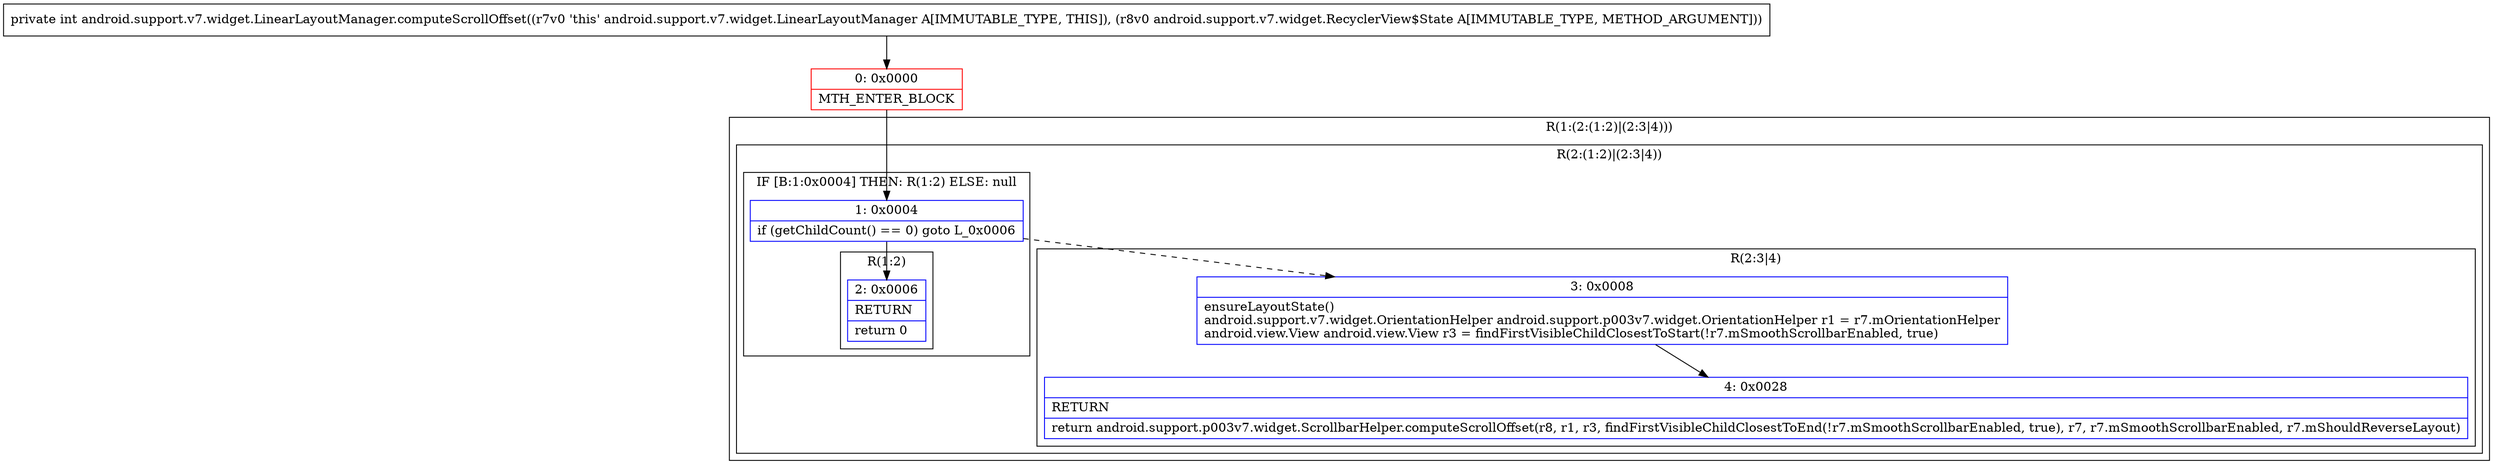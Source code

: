 digraph "CFG forandroid.support.v7.widget.LinearLayoutManager.computeScrollOffset(Landroid\/support\/v7\/widget\/RecyclerView$State;)I" {
subgraph cluster_Region_1996039202 {
label = "R(1:(2:(1:2)|(2:3|4)))";
node [shape=record,color=blue];
subgraph cluster_Region_80480870 {
label = "R(2:(1:2)|(2:3|4))";
node [shape=record,color=blue];
subgraph cluster_IfRegion_763411 {
label = "IF [B:1:0x0004] THEN: R(1:2) ELSE: null";
node [shape=record,color=blue];
Node_1 [shape=record,label="{1\:\ 0x0004|if (getChildCount() == 0) goto L_0x0006\l}"];
subgraph cluster_Region_1252120260 {
label = "R(1:2)";
node [shape=record,color=blue];
Node_2 [shape=record,label="{2\:\ 0x0006|RETURN\l|return 0\l}"];
}
}
subgraph cluster_Region_292037008 {
label = "R(2:3|4)";
node [shape=record,color=blue];
Node_3 [shape=record,label="{3\:\ 0x0008|ensureLayoutState()\landroid.support.v7.widget.OrientationHelper android.support.p003v7.widget.OrientationHelper r1 = r7.mOrientationHelper\landroid.view.View android.view.View r3 = findFirstVisibleChildClosestToStart(!r7.mSmoothScrollbarEnabled, true)\l}"];
Node_4 [shape=record,label="{4\:\ 0x0028|RETURN\l|return android.support.p003v7.widget.ScrollbarHelper.computeScrollOffset(r8, r1, r3, findFirstVisibleChildClosestToEnd(!r7.mSmoothScrollbarEnabled, true), r7, r7.mSmoothScrollbarEnabled, r7.mShouldReverseLayout)\l}"];
}
}
}
Node_0 [shape=record,color=red,label="{0\:\ 0x0000|MTH_ENTER_BLOCK\l}"];
MethodNode[shape=record,label="{private int android.support.v7.widget.LinearLayoutManager.computeScrollOffset((r7v0 'this' android.support.v7.widget.LinearLayoutManager A[IMMUTABLE_TYPE, THIS]), (r8v0 android.support.v7.widget.RecyclerView$State A[IMMUTABLE_TYPE, METHOD_ARGUMENT])) }"];
MethodNode -> Node_0;
Node_1 -> Node_2;
Node_1 -> Node_3[style=dashed];
Node_3 -> Node_4;
Node_0 -> Node_1;
}

